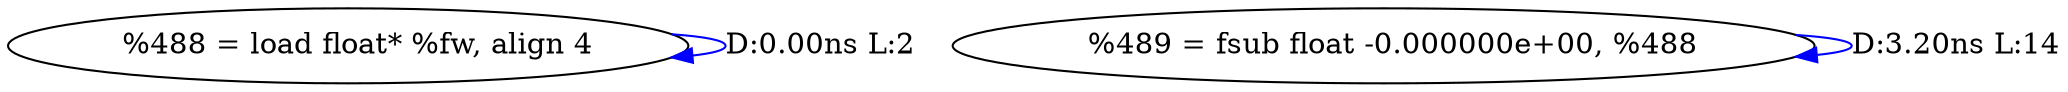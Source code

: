 digraph {
Node0x2d366c0[label="  %488 = load float* %fw, align 4"];
Node0x2d366c0 -> Node0x2d366c0[label="D:0.00ns L:2",color=blue];
Node0x2d367a0[label="  %489 = fsub float -0.000000e+00, %488"];
Node0x2d367a0 -> Node0x2d367a0[label="D:3.20ns L:14",color=blue];
}
